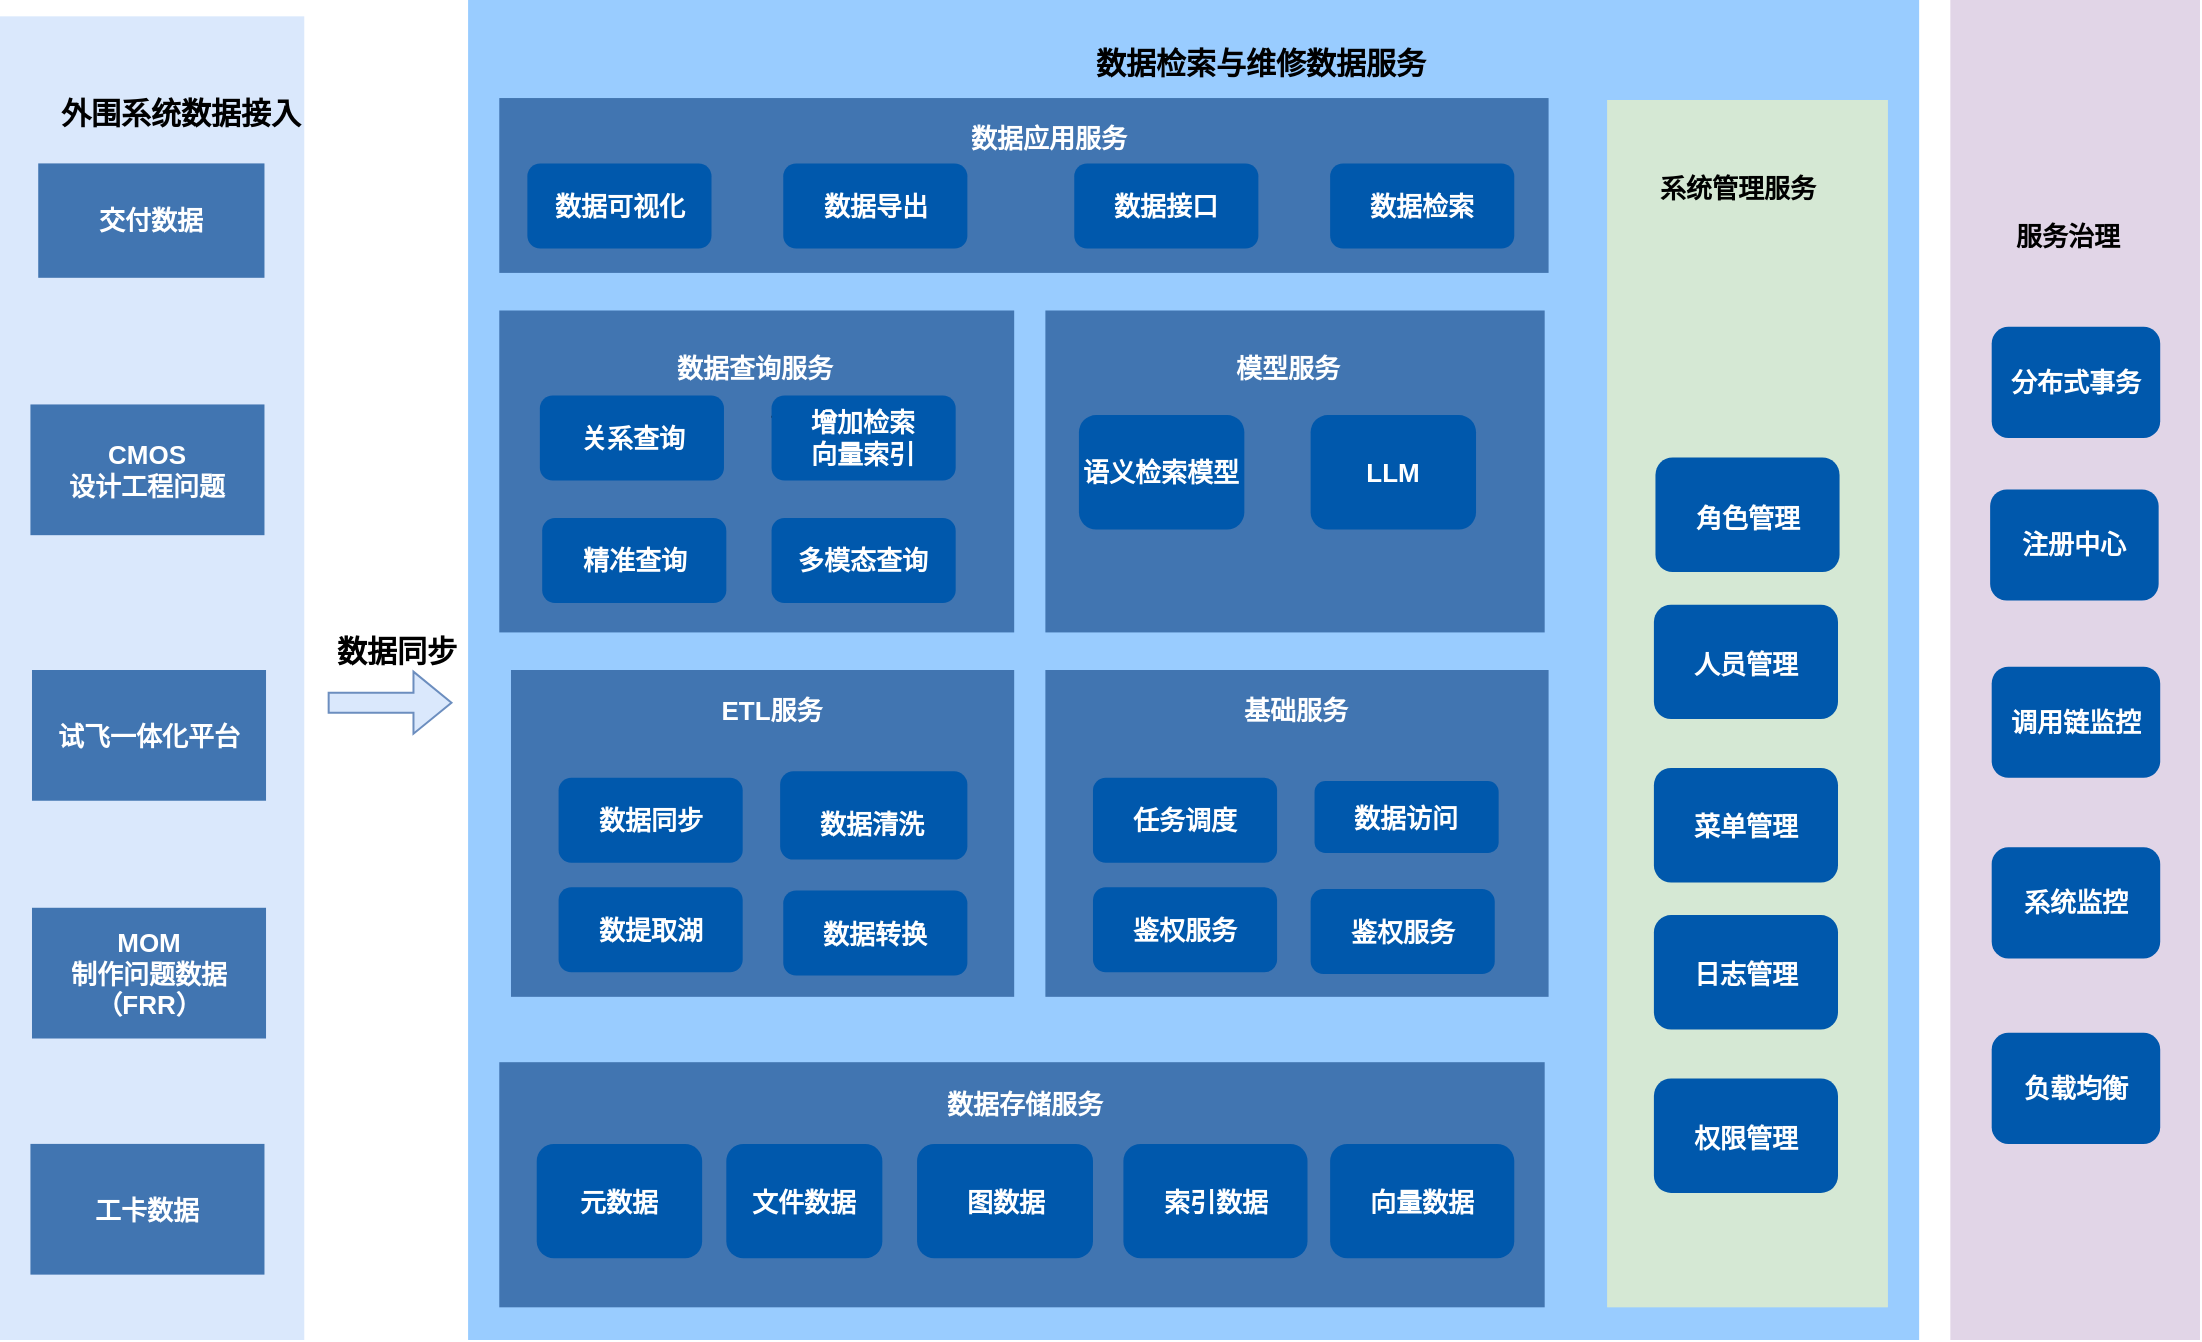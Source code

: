 <mxfile version="25.0.3">
  <diagram name="第 1 页" id="c73X7Lbp8dAQFBpgS6AY">
    <mxGraphModel dx="1517" dy="817" grid="1" gridSize="10" guides="1" tooltips="1" connect="1" arrows="1" fold="1" page="1" pageScale="1" pageWidth="827" pageHeight="1169" math="0" shadow="0">
      <root>
        <mxCell id="0" />
        <mxCell id="1" parent="0" />
        <mxCell id="gah0NT_OzrAsNBO6tPTt-1" value="" style="rounded=0;whiteSpace=wrap;html=1;fillColor=#99CCFF;strokeColor=none;" parent="1" vertex="1">
          <mxGeometry x="544.043" y="220" width="725.532" height="670" as="geometry" />
        </mxCell>
        <mxCell id="gah0NT_OzrAsNBO6tPTt-15" value="" style="rounded=0;whiteSpace=wrap;html=1;fillColor=#4175B1;fontStyle=1;fontSize=13;strokeColor=none;" parent="1" vertex="1">
          <mxGeometry x="559.645" y="751.098" width="522.695" height="122.561" as="geometry" />
        </mxCell>
        <mxCell id="gah0NT_OzrAsNBO6tPTt-12" value="" style="rounded=0;whiteSpace=wrap;html=1;fillColor=#dae8fc;strokeColor=none;" parent="1" vertex="1">
          <mxGeometry x="310" y="228.171" width="152.128" height="661.829" as="geometry" />
        </mxCell>
        <mxCell id="gah0NT_OzrAsNBO6tPTt-2" value="数据检索与维修数据服务" style="text;html=1;align=center;verticalAlign=middle;resizable=0;points=[];autosize=1;strokeColor=none;fillColor=none;fontStyle=1;fontFamily=Garamond;fontSize=15;strokeWidth=1;" parent="1" vertex="1">
          <mxGeometry x="845.372" y="236.341" width="190" height="30" as="geometry" />
        </mxCell>
        <mxCell id="gah0NT_OzrAsNBO6tPTt-3" value="&lt;span style=&quot;color: rgb(255, 255, 255);&quot;&gt;交付数据&lt;/span&gt;" style="rounded=0;whiteSpace=wrap;html=1;fillColor=#4175B1;fontStyle=1;fontSize=13;strokeColor=none;" parent="1" vertex="1">
          <mxGeometry x="329.113" y="301.707" width="113.121" height="57.195" as="geometry" />
        </mxCell>
        <mxCell id="gah0NT_OzrAsNBO6tPTt-4" value="外围系统数据接入" style="text;html=1;align=center;verticalAlign=middle;resizable=0;points=[];autosize=1;strokeColor=none;fillColor=none;fontStyle=1;fontFamily=Garamond;fontSize=15;strokeWidth=1;" parent="1" vertex="1">
          <mxGeometry x="329.894" y="260.854" width="140" height="30" as="geometry" />
        </mxCell>
        <mxCell id="gah0NT_OzrAsNBO6tPTt-6" value="&lt;span style=&quot;color: rgb(255, 255, 255);&quot;&gt;CMOS&lt;/span&gt;&lt;div style=&quot;color: rgb(255, 255, 255);&quot;&gt;设计工程问题&lt;/div&gt;" style="rounded=0;whiteSpace=wrap;html=1;fillColor=#4175B1;fontStyle=1;fontSize=13;strokeColor=none;" parent="1" vertex="1">
          <mxGeometry x="325.213" y="422.226" width="117.021" height="65.366" as="geometry" />
        </mxCell>
        <mxCell id="gah0NT_OzrAsNBO6tPTt-8" value="&lt;span style=&quot;color: rgb(255, 255, 255);&quot;&gt;试飞一体化平台&lt;/span&gt;" style="rounded=0;whiteSpace=wrap;html=1;fillColor=#4175B1;fontStyle=1;fontSize=13;strokeColor=none;" parent="1" vertex="1">
          <mxGeometry x="325.993" y="555" width="117.021" height="65.366" as="geometry" />
        </mxCell>
        <mxCell id="gah0NT_OzrAsNBO6tPTt-10" value="&lt;span style=&quot;color: rgb(255, 255, 255);&quot;&gt;MOM&lt;/span&gt;&lt;div style=&quot;color: rgb(255, 255, 255);&quot;&gt;制作问题数据（FRR）&lt;/div&gt;" style="rounded=0;whiteSpace=wrap;html=1;fillColor=#4175B1;fontStyle=1;fontSize=13;strokeColor=none;" parent="1" vertex="1">
          <mxGeometry x="325.993" y="673.884" width="117.021" height="65.366" as="geometry" />
        </mxCell>
        <mxCell id="gah0NT_OzrAsNBO6tPTt-13" value="" style="shape=flexArrow;endArrow=classic;html=1;rounded=0;fillColor=#dae8fc;strokeColor=#6c8ebf;" parent="1" edge="1">
          <mxGeometry width="50" height="50" relative="1" as="geometry">
            <mxPoint x="473.83" y="571.341" as="sourcePoint" />
            <mxPoint x="536.241" y="571.341" as="targetPoint" />
          </mxGeometry>
        </mxCell>
        <mxCell id="gah0NT_OzrAsNBO6tPTt-14" value="数据同步" style="text;html=1;align=center;verticalAlign=middle;resizable=0;points=[];autosize=1;strokeColor=none;fillColor=none;fontStyle=1;fontFamily=Garamond;fontSize=15;strokeWidth=1;" parent="1" vertex="1">
          <mxGeometry x="467.83" y="530.488" width="80" height="30" as="geometry" />
        </mxCell>
        <mxCell id="gah0NT_OzrAsNBO6tPTt-16" value="数据存储服务" style="text;html=1;align=center;verticalAlign=middle;whiteSpace=wrap;rounded=0;fontStyle=1;fontSize=13;strokeColor=none;fontColor=#FFFFFF;" parent="1" vertex="1">
          <mxGeometry x="775.16" y="759.27" width="94.84" height="24.51" as="geometry" />
        </mxCell>
        <mxCell id="gah0NT_OzrAsNBO6tPTt-17" value="元数据" style="rounded=1;whiteSpace=wrap;html=1;fontStyle=1;fontSize=13;strokeColor=none;fillColor=#0058AC;fontColor=#FFFFFF;" parent="1" vertex="1">
          <mxGeometry x="578.369" y="791.951" width="82.695" height="57.195" as="geometry" />
        </mxCell>
        <mxCell id="gah0NT_OzrAsNBO6tPTt-19" value="文件数据" style="rounded=1;whiteSpace=wrap;html=1;fontStyle=1;fontSize=13;strokeColor=none;fillColor=#0058AC;fontColor=#FFFFFF;" parent="1" vertex="1">
          <mxGeometry x="673.156" y="791.951" width="78.014" height="57.195" as="geometry" />
        </mxCell>
        <mxCell id="gah0NT_OzrAsNBO6tPTt-20" value="图数据" style="rounded=1;whiteSpace=wrap;html=1;fontStyle=1;fontSize=13;strokeColor=none;fillColor=#0058AC;fontColor=#FFFFFF;" parent="1" vertex="1">
          <mxGeometry x="768.528" y="791.951" width="87.961" height="57.195" as="geometry" />
        </mxCell>
        <mxCell id="gah0NT_OzrAsNBO6tPTt-21" value="索引数据" style="rounded=1;whiteSpace=wrap;html=1;fontStyle=1;fontSize=13;strokeColor=none;fillColor=#0058AC;fontColor=#FFFFFF;" parent="1" vertex="1">
          <mxGeometry x="871.702" y="791.951" width="92.057" height="57.195" as="geometry" />
        </mxCell>
        <mxCell id="gah0NT_OzrAsNBO6tPTt-25" value="" style="rounded=0;whiteSpace=wrap;html=1;fillColor=#d5e8d4;fontStyle=1;fontSize=13;strokeColor=none;" parent="1" vertex="1">
          <mxGeometry x="1113.55" y="270" width="140.43" height="603.66" as="geometry" />
        </mxCell>
        <mxCell id="gah0NT_OzrAsNBO6tPTt-26" value="系统管理服务" style="text;html=1;align=center;verticalAlign=middle;whiteSpace=wrap;rounded=0;fontStyle=1;fontSize=13;strokeColor=none;fontColor=#000000;" parent="1" vertex="1">
          <mxGeometry x="1137.73" y="301.71" width="82.27" height="24.51" as="geometry" />
        </mxCell>
        <mxCell id="gah0NT_OzrAsNBO6tPTt-30" value="" style="group" parent="1" vertex="1" connectable="0">
          <mxGeometry x="1137.73" y="448.78" width="92.057" height="57.195" as="geometry" />
        </mxCell>
        <mxCell id="gah0NT_OzrAsNBO6tPTt-28" value="" style="rounded=1;whiteSpace=wrap;html=1;fontStyle=1;fontSize=13;strokeColor=none;fillColor=#0058AC;fontColor=#FFFFFF;" parent="gah0NT_OzrAsNBO6tPTt-30" vertex="1">
          <mxGeometry width="92.057" height="57.195" as="geometry" />
        </mxCell>
        <mxCell id="gah0NT_OzrAsNBO6tPTt-29" value="角色管理" style="text;html=1;align=center;verticalAlign=middle;whiteSpace=wrap;rounded=0;fontStyle=1;fontSize=13;strokeColor=none;fontColor=#FFFFFF;" parent="gah0NT_OzrAsNBO6tPTt-30" vertex="1">
          <mxGeometry x="10.922" y="17.976" width="70.213" height="24.512" as="geometry" />
        </mxCell>
        <mxCell id="gah0NT_OzrAsNBO6tPTt-31" value="" style="group" parent="1" vertex="1" connectable="0">
          <mxGeometry x="1136.95" y="522.317" width="92.057" height="57.195" as="geometry" />
        </mxCell>
        <mxCell id="gah0NT_OzrAsNBO6tPTt-32" value="" style="rounded=1;whiteSpace=wrap;html=1;fontStyle=1;fontSize=13;strokeColor=none;fillColor=#0058AC;fontColor=#FFFFFF;" parent="gah0NT_OzrAsNBO6tPTt-31" vertex="1">
          <mxGeometry width="92.057" height="57.195" as="geometry" />
        </mxCell>
        <mxCell id="gah0NT_OzrAsNBO6tPTt-33" value="人员管理" style="text;html=1;align=center;verticalAlign=middle;whiteSpace=wrap;rounded=0;fontStyle=1;fontSize=13;strokeColor=none;fontColor=#FFFFFF;" parent="gah0NT_OzrAsNBO6tPTt-31" vertex="1">
          <mxGeometry x="10.922" y="17.976" width="70.213" height="22.878" as="geometry" />
        </mxCell>
        <mxCell id="gah0NT_OzrAsNBO6tPTt-35" value="" style="group" parent="1" vertex="1" connectable="0">
          <mxGeometry x="1136.95" y="595.854" width="92.057" height="57.195" as="geometry" />
        </mxCell>
        <mxCell id="gah0NT_OzrAsNBO6tPTt-36" value="" style="rounded=1;whiteSpace=wrap;html=1;fontStyle=1;fontSize=13;strokeColor=none;fillColor=#0058AC;fontColor=#FFFFFF;" parent="gah0NT_OzrAsNBO6tPTt-35" vertex="1">
          <mxGeometry y="8.171" width="92.057" height="57.195" as="geometry" />
        </mxCell>
        <mxCell id="gah0NT_OzrAsNBO6tPTt-37" value="菜单管理" style="text;html=1;align=center;verticalAlign=middle;whiteSpace=wrap;rounded=0;fontStyle=1;fontSize=13;strokeColor=none;fontColor=#FFFFFF;" parent="gah0NT_OzrAsNBO6tPTt-35" vertex="1">
          <mxGeometry x="10.922" y="26.146" width="70.213" height="22.878" as="geometry" />
        </mxCell>
        <mxCell id="gah0NT_OzrAsNBO6tPTt-38" value="" style="group" parent="1" vertex="1" connectable="0">
          <mxGeometry x="1136.95" y="669.39" width="92.057" height="57.195" as="geometry" />
        </mxCell>
        <mxCell id="gah0NT_OzrAsNBO6tPTt-39" value="&lt;span style=&quot;color: rgba(0, 0, 0, 0); font-family: monospace; font-size: 0px; font-weight: 400; text-align: start; text-wrap-mode: nowrap;&quot;&gt;%3CmxGraphModel%3E%3Croot%3E%3CmxCell%20id%3D%220%22%2F%3E%3CmxCell%20id%3D%221%22%20parent%3D%220%22%2F%3E%3CmxCell%20id%3D%222%22%20value%3D%22%22%20style%3D%22group%22%20vertex%3D%221%22%20connectable%3D%220%22%20parent%3D%221%22%3E%3CmxGeometry%20x%3D%221060%22%20y%3D%22470%22%20width%3D%22118%22%20height%3D%2270%22%20as%3D%22geometry%22%2F%3E%3C%2FmxCell%3E%3CmxCell%20id%3D%223%22%20value%3D%22%22%20style%3D%22rounded%3D1%3BwhiteSpace%3Dwrap%3Bhtml%3D1%3BfontStyle%3D1%3BfontSize%3D13%3BstrokeColor%3Dnone%3BfillColor%3D%230058AC%3BfontColor%3D%23FFFFFF%3B%22%20vertex%3D%221%22%20parent%3D%222%22%3E%3CmxGeometry%20width%3D%22118%22%20height%3D%2270%22%20as%3D%22geometry%22%2F%3E%3C%2FmxCell%3E%3CmxCell%20id%3D%224%22%20value%3D%22%E8%8F%9C%E5%8D%95%E7%AE%A1%E7%90%86%22%20style%3D%22text%3Bhtml%3D1%3Balign%3Dcenter%3BverticalAlign%3Dmiddle%3BwhiteSpace%3Dwrap%3Brounded%3D0%3BfontStyle%3D1%3BfontSize%3D13%3BstrokeColor%3Dnone%3BfontColor%3D%23FFFFFF%3B%22%20vertex%3D%221%22%20parent%3D%222%22%3E%3CmxGeometry%20x%3D%2214%22%20y%3D%2222%22%20width%3D%2290%22%20height%3D%2228%22%20as%3D%22geometry%22%2F%3E%3C%2FmxCell%3E%3C%2Froot%3E%3C%2FmxGraphModel%3E&lt;/span&gt;" style="rounded=1;whiteSpace=wrap;html=1;fontStyle=1;fontSize=13;strokeColor=none;fillColor=#0058AC;fontColor=#FFFFFF;" parent="gah0NT_OzrAsNBO6tPTt-38" vertex="1">
          <mxGeometry y="8.171" width="92.057" height="57.195" as="geometry" />
        </mxCell>
        <mxCell id="gah0NT_OzrAsNBO6tPTt-40" value="日志管理" style="text;html=1;align=center;verticalAlign=middle;whiteSpace=wrap;rounded=0;fontStyle=1;fontSize=13;strokeColor=none;fontColor=#FFFFFF;" parent="gah0NT_OzrAsNBO6tPTt-38" vertex="1">
          <mxGeometry x="10.922" y="26.146" width="70.213" height="22.878" as="geometry" />
        </mxCell>
        <mxCell id="gah0NT_OzrAsNBO6tPTt-41" value="" style="group" parent="1" vertex="1" connectable="0">
          <mxGeometry x="1136.95" y="759.268" width="92.057" height="57.195" as="geometry" />
        </mxCell>
        <mxCell id="gah0NT_OzrAsNBO6tPTt-42" value="&lt;span style=&quot;color: rgba(0, 0, 0, 0); font-family: monospace; font-size: 0px; font-weight: 400; text-align: start; text-wrap-mode: nowrap;&quot;&gt;%3CmxGraphModel%3E%3Croot%3E%3CmxCell%20id%3D%220%22%2F%3E%3CmxCell%20id%3D%221%22%20parent%3D%220%22%2F%3E%3CmxCell%20id%3D%222%22%20value%3D%22%22%20style%3D%22group%22%20vertex%3D%221%22%20connectable%3D%220%22%20parent%3D%221%22%3E%3CmxGeometry%20x%3D%221060%22%20y%3D%22470%22%20width%3D%22118%22%20height%3D%2270%22%20as%3D%22geometry%22%2F%3E%3C%2FmxCell%3E%3CmxCell%20id%3D%223%22%20value%3D%22%22%20style%3D%22rounded%3D1%3BwhiteSpace%3Dwrap%3Bhtml%3D1%3BfontStyle%3D1%3BfontSize%3D13%3BstrokeColor%3Dnone%3BfillColor%3D%230058AC%3BfontColor%3D%23FFFFFF%3B%22%20vertex%3D%221%22%20parent%3D%222%22%3E%3CmxGeometry%20width%3D%22118%22%20height%3D%2270%22%20as%3D%22geometry%22%2F%3E%3C%2FmxCell%3E%3CmxCell%20id%3D%224%22%20value%3D%22%E8%8F%9C%E5%8D%95%E7%AE%A1%E7%90%86%22%20style%3D%22text%3Bhtml%3D1%3Balign%3Dcenter%3BverticalAlign%3Dmiddle%3BwhiteSpace%3Dwrap%3Brounded%3D0%3BfontStyle%3D1%3BfontSize%3D13%3BstrokeColor%3Dnone%3BfontColor%3D%23FFFFFF%3B%22%20vertex%3D%221%22%20parent%3D%222%22%3E%3CmxGeometry%20x%3D%2214%22%20y%3D%2222%22%20width%3D%2290%22%20height%3D%2228%22%20as%3D%22geometry%22%2F%3E%3C%2FmxCell%3E%3C%2Froot%3E%3C%2FmxGraphModel%3E&lt;/span&gt;" style="rounded=1;whiteSpace=wrap;html=1;fontStyle=1;fontSize=13;strokeColor=none;fillColor=#0058AC;fontColor=#FFFFFF;" parent="gah0NT_OzrAsNBO6tPTt-41" vertex="1">
          <mxGeometry width="92.057" height="57.195" as="geometry" />
        </mxCell>
        <mxCell id="gah0NT_OzrAsNBO6tPTt-43" value="权限管理" style="text;html=1;align=center;verticalAlign=middle;whiteSpace=wrap;rounded=0;fontStyle=1;fontSize=13;strokeColor=none;fontColor=#FFFFFF;" parent="gah0NT_OzrAsNBO6tPTt-41" vertex="1">
          <mxGeometry x="10.922" y="17.976" width="70.213" height="22.878" as="geometry" />
        </mxCell>
        <mxCell id="gah0NT_OzrAsNBO6tPTt-44" value="" style="rounded=0;whiteSpace=wrap;html=1;fillColor=#4175B1;fontStyle=1;fontSize=13;strokeColor=none;" parent="1" vertex="1">
          <mxGeometry x="565.496" y="555" width="251.596" height="163.415" as="geometry" />
        </mxCell>
        <mxCell id="gah0NT_OzrAsNBO6tPTt-45" value="ETL服务" style="text;html=1;align=center;verticalAlign=middle;whiteSpace=wrap;rounded=0;fontStyle=1;fontSize=13;strokeColor=none;fontColor=#FFFFFF;" parent="1" vertex="1">
          <mxGeometry x="661.064" y="562.354" width="70.213" height="24.512" as="geometry" />
        </mxCell>
        <mxCell id="gah0NT_OzrAsNBO6tPTt-60" value="" style="rounded=1;whiteSpace=wrap;html=1;fontStyle=1;fontSize=13;strokeColor=none;fillColor=#0058AC;fontColor=#FFFFFF;" parent="1" vertex="1">
          <mxGeometry x="589.291" y="663.671" width="92.057" height="42.488" as="geometry" />
        </mxCell>
        <mxCell id="gah0NT_OzrAsNBO6tPTt-61" value="数提取湖" style="text;html=1;align=center;verticalAlign=middle;whiteSpace=wrap;rounded=0;fontStyle=1;fontSize=13;strokeColor=none;fontColor=#FFFFFF;" parent="1" vertex="1">
          <mxGeometry x="600.993" y="672.25" width="68.652" height="25.329" as="geometry" />
        </mxCell>
        <mxCell id="gah0NT_OzrAsNBO6tPTt-63" value="" style="rounded=0;whiteSpace=wrap;html=1;fillColor=#4175B1;fontStyle=1;fontSize=13;strokeColor=none;" parent="1" vertex="1">
          <mxGeometry x="832.695" y="555" width="251.596" height="163.415" as="geometry" />
        </mxCell>
        <mxCell id="gah0NT_OzrAsNBO6tPTt-64" value="基础服务" style="text;html=1;align=center;verticalAlign=middle;whiteSpace=wrap;rounded=0;fontStyle=1;fontSize=13;strokeColor=none;fontColor=#FFFFFF;" parent="1" vertex="1">
          <mxGeometry x="923.387" y="562.354" width="70.213" height="24.512" as="geometry" />
        </mxCell>
        <mxCell id="gah0NT_OzrAsNBO6tPTt-70" value="" style="rounded=1;whiteSpace=wrap;html=1;fontStyle=1;fontSize=13;strokeColor=none;fillColor=#0058AC;fontColor=#FFFFFF;" parent="1" vertex="1">
          <mxGeometry x="856.489" y="663.671" width="92.057" height="42.488" as="geometry" />
        </mxCell>
        <mxCell id="gah0NT_OzrAsNBO6tPTt-71" value="鉴权服务" style="text;html=1;align=center;verticalAlign=middle;whiteSpace=wrap;rounded=0;fontStyle=1;fontSize=13;strokeColor=none;fontColor=#FFFFFF;" parent="1" vertex="1">
          <mxGeometry x="868.191" y="672.25" width="68.652" height="25.329" as="geometry" />
        </mxCell>
        <mxCell id="gah0NT_OzrAsNBO6tPTt-73" value="" style="rounded=1;whiteSpace=wrap;html=1;fontStyle=1;fontSize=13;strokeColor=none;fillColor=#0058AC;fontColor=#FFFFFF;" parent="1" vertex="1">
          <mxGeometry x="965.319" y="664.488" width="92.057" height="42.488" as="geometry" />
        </mxCell>
        <mxCell id="gah0NT_OzrAsNBO6tPTt-74" value="鉴权服务" style="text;html=1;align=center;verticalAlign=middle;whiteSpace=wrap;rounded=0;fontStyle=1;fontSize=13;strokeColor=none;fontColor=#FFFFFF;" parent="1" vertex="1">
          <mxGeometry x="977.021" y="673.067" width="68.652" height="25.329" as="geometry" />
        </mxCell>
        <mxCell id="gah0NT_OzrAsNBO6tPTt-75" value="" style="rounded=0;whiteSpace=wrap;html=1;fillColor=#4175B1;fontStyle=1;fontSize=13;strokeColor=none;" parent="1" vertex="1">
          <mxGeometry x="559.645" y="375.244" width="257.447" height="160.963" as="geometry" />
        </mxCell>
        <mxCell id="gah0NT_OzrAsNBO6tPTt-76" value="数据查询服务" style="text;html=1;align=center;verticalAlign=middle;whiteSpace=wrap;rounded=0;fontStyle=1;fontSize=13;strokeColor=none;fontColor=#FFFFFF;" parent="1" vertex="1">
          <mxGeometry x="645.46" y="391.59" width="84.54" height="24.51" as="geometry" />
        </mxCell>
        <mxCell id="gah0NT_OzrAsNBO6tPTt-80" value="" style="rounded=1;whiteSpace=wrap;html=1;fontStyle=1;fontSize=13;strokeColor=none;fillColor=#0058AC;fontColor=#FFFFFF;" parent="1" vertex="1">
          <mxGeometry x="579.929" y="417.732" width="92.057" height="42.488" as="geometry" />
        </mxCell>
        <mxCell id="gah0NT_OzrAsNBO6tPTt-81" value="关系查询" style="text;html=1;align=center;verticalAlign=middle;whiteSpace=wrap;rounded=0;fontStyle=1;fontSize=13;strokeColor=none;fontColor=#FFFFFF;" parent="1" vertex="1">
          <mxGeometry x="593.582" y="427.537" width="64.752" height="22.878" as="geometry" />
        </mxCell>
        <mxCell id="gah0NT_OzrAsNBO6tPTt-82" value="" style="rounded=1;whiteSpace=wrap;html=1;fontStyle=1;fontSize=13;strokeColor=none;fillColor=#0058AC;fontColor=#FFFFFF;" parent="1" vertex="1">
          <mxGeometry x="701.631" y="665.305" width="92.057" height="42.488" as="geometry" />
        </mxCell>
        <mxCell id="gah0NT_OzrAsNBO6tPTt-83" value="数据转换" style="text;html=1;align=center;verticalAlign=middle;whiteSpace=wrap;rounded=0;fontStyle=1;fontSize=13;strokeColor=none;fontColor=#FFFFFF;" parent="1" vertex="1">
          <mxGeometry x="713.333" y="673.884" width="68.652" height="25.329" as="geometry" />
        </mxCell>
        <mxCell id="gah0NT_OzrAsNBO6tPTt-102" style="edgeStyle=orthogonalEdgeStyle;rounded=0;orthogonalLoop=1;jettySize=auto;html=1;exitX=0;exitY=0.25;exitDx=0;exitDy=0;entryX=0;entryY=0.25;entryDx=0;entryDy=0;" parent="1" source="gah0NT_OzrAsNBO6tPTt-84" target="gah0NT_OzrAsNBO6tPTt-85" edge="1">
          <mxGeometry relative="1" as="geometry" />
        </mxCell>
        <mxCell id="gah0NT_OzrAsNBO6tPTt-84" value="" style="rounded=1;whiteSpace=wrap;html=1;fontStyle=1;fontSize=13;strokeColor=none;fillColor=#0058AC;fontColor=#FFFFFF;" parent="1" vertex="1">
          <mxGeometry x="695.78" y="417.732" width="92.057" height="42.488" as="geometry" />
        </mxCell>
        <mxCell id="gah0NT_OzrAsNBO6tPTt-85" value="增加检索&lt;div&gt;向量索引&lt;/div&gt;" style="text;html=1;align=center;verticalAlign=middle;whiteSpace=wrap;rounded=0;fontStyle=1;fontSize=13;strokeColor=none;fontColor=#FFFFFF;" parent="1" vertex="1">
          <mxGeometry x="706.312" y="426.72" width="70.993" height="24.512" as="geometry" />
        </mxCell>
        <mxCell id="gah0NT_OzrAsNBO6tPTt-86" value="" style="rounded=1;whiteSpace=wrap;html=1;fontStyle=1;fontSize=13;strokeColor=none;fillColor=#0058AC;fontColor=#FFFFFF;" parent="1" vertex="1">
          <mxGeometry x="581.099" y="479.012" width="92.057" height="42.488" as="geometry" />
        </mxCell>
        <mxCell id="gah0NT_OzrAsNBO6tPTt-87" value="精准查询" style="text;html=1;align=center;verticalAlign=middle;whiteSpace=wrap;rounded=0;fontStyle=1;fontSize=13;strokeColor=none;fontColor=#FFFFFF;" parent="1" vertex="1">
          <mxGeometry x="590.851" y="487.591" width="72.553" height="25.329" as="geometry" />
        </mxCell>
        <mxCell id="gah0NT_OzrAsNBO6tPTt-88" value="" style="rounded=1;whiteSpace=wrap;html=1;fontStyle=1;fontSize=13;strokeColor=none;fillColor=#0058AC;fontColor=#FFFFFF;" parent="1" vertex="1">
          <mxGeometry x="695.78" y="479.012" width="92.057" height="42.488" as="geometry" />
        </mxCell>
        <mxCell id="gah0NT_OzrAsNBO6tPTt-89" value="多模态查询" style="text;html=1;align=center;verticalAlign=middle;whiteSpace=wrap;rounded=0;fontStyle=1;fontSize=13;strokeColor=none;fontColor=#FFFFFF;" parent="1" vertex="1">
          <mxGeometry x="707.482" y="487.591" width="68.652" height="25.329" as="geometry" />
        </mxCell>
        <mxCell id="gah0NT_OzrAsNBO6tPTt-100" value="&lt;span style=&quot;color: rgb(255, 255, 255);&quot;&gt;工卡数据&lt;/span&gt;" style="rounded=0;whiteSpace=wrap;html=1;fillColor=#4175B1;fontStyle=1;fontSize=13;strokeColor=none;" parent="1" vertex="1">
          <mxGeometry x="325.213" y="791.951" width="117.021" height="65.366" as="geometry" />
        </mxCell>
        <mxCell id="gah0NT_OzrAsNBO6tPTt-103" value="" style="rounded=0;whiteSpace=wrap;html=1;fillColor=#4175B1;fontStyle=1;fontSize=13;strokeColor=none;" parent="1" vertex="1">
          <mxGeometry x="559.645" y="269.024" width="524.645" height="87.427" as="geometry" />
        </mxCell>
        <mxCell id="gah0NT_OzrAsNBO6tPTt-104" value="数据应用服务" style="text;html=1;align=center;verticalAlign=middle;whiteSpace=wrap;rounded=0;fontStyle=1;fontSize=13;strokeColor=none;fontColor=#FFFFFF;" parent="1" vertex="1">
          <mxGeometry x="779.26" y="277.2" width="110.74" height="24.51" as="geometry" />
        </mxCell>
        <mxCell id="gah0NT_OzrAsNBO6tPTt-50" value="" style="rounded=1;whiteSpace=wrap;html=1;fontStyle=1;fontSize=13;strokeColor=none;fillColor=#0058AC;fontColor=#FFFFFF;" parent="1" vertex="1">
          <mxGeometry x="589.291" y="608.927" width="92.057" height="42.488" as="geometry" />
        </mxCell>
        <mxCell id="gah0NT_OzrAsNBO6tPTt-51" value="数据同步" style="text;html=1;align=center;verticalAlign=middle;whiteSpace=wrap;rounded=0;fontStyle=1;fontSize=13;strokeColor=none;fontColor=#FFFFFF;" parent="1" vertex="1">
          <mxGeometry x="598.652" y="617.506" width="73.333" height="25.329" as="geometry" />
        </mxCell>
        <mxCell id="gah0NT_OzrAsNBO6tPTt-57" value="" style="group" parent="1" vertex="1" connectable="0">
          <mxGeometry x="715.674" y="613.829" width="92.057" height="35.951" as="geometry" />
        </mxCell>
        <mxCell id="gah0NT_OzrAsNBO6tPTt-55" value="" style="rounded=1;whiteSpace=wrap;html=1;fontStyle=1;fontSize=13;strokeColor=none;fillColor=#0058AC;fontColor=#FFFFFF;" parent="gah0NT_OzrAsNBO6tPTt-57" vertex="1">
          <mxGeometry x="-15.603" y="-8.171" width="93.617" height="44.122" as="geometry" />
        </mxCell>
        <mxCell id="gah0NT_OzrAsNBO6tPTt-56" value="数据清洗" style="text;html=1;align=center;verticalAlign=middle;whiteSpace=wrap;rounded=0;fontStyle=1;fontSize=13;strokeColor=none;fontColor=#FFFFFF;" parent="gah0NT_OzrAsNBO6tPTt-57" vertex="1">
          <mxGeometry x="-7.801" y="8.171" width="76.454" height="19.61" as="geometry" />
        </mxCell>
        <mxCell id="gah0NT_OzrAsNBO6tPTt-65" value="" style="rounded=1;whiteSpace=wrap;html=1;fontStyle=1;fontSize=13;strokeColor=none;fillColor=#0058AC;fontColor=#FFFFFF;" parent="1" vertex="1">
          <mxGeometry x="856.489" y="608.927" width="92.057" height="42.488" as="geometry" />
        </mxCell>
        <mxCell id="gah0NT_OzrAsNBO6tPTt-66" value="任务调度" style="text;html=1;align=center;verticalAlign=middle;whiteSpace=wrap;rounded=0;fontStyle=1;fontSize=13;strokeColor=none;fontColor=#FFFFFF;" parent="1" vertex="1">
          <mxGeometry x="865.851" y="617.506" width="73.333" height="25.329" as="geometry" />
        </mxCell>
        <mxCell id="gah0NT_OzrAsNBO6tPTt-68" value="" style="rounded=1;whiteSpace=wrap;html=1;fontStyle=1;fontSize=13;strokeColor=none;fillColor=#0058AC;fontColor=#FFFFFF;" parent="1" vertex="1">
          <mxGeometry x="967.27" y="610.561" width="92.057" height="35.951" as="geometry" />
        </mxCell>
        <mxCell id="gah0NT_OzrAsNBO6tPTt-69" value="数据访问" style="text;html=1;align=center;verticalAlign=middle;whiteSpace=wrap;rounded=0;fontStyle=1;fontSize=13;strokeColor=none;fontColor=#FFFFFF;" parent="1" vertex="1">
          <mxGeometry x="975.071" y="618.732" width="76.454" height="19.61" as="geometry" />
        </mxCell>
        <mxCell id="gah0NT_OzrAsNBO6tPTt-105" value="数据可视化" style="rounded=1;whiteSpace=wrap;html=1;fontStyle=1;fontSize=13;strokeColor=none;fillColor=#0058AC;fontColor=#FFFFFF;" parent="1" vertex="1">
          <mxGeometry x="573.688" y="301.707" width="92.057" height="42.488" as="geometry" />
        </mxCell>
        <mxCell id="gah0NT_OzrAsNBO6tPTt-107" value="数据导出" style="rounded=1;whiteSpace=wrap;html=1;fontStyle=1;fontSize=13;strokeColor=none;fillColor=#0058AC;fontColor=#FFFFFF;" parent="1" vertex="1">
          <mxGeometry x="701.631" y="301.707" width="92.057" height="42.488" as="geometry" />
        </mxCell>
        <mxCell id="gah0NT_OzrAsNBO6tPTt-109" value="数据接口" style="rounded=1;whiteSpace=wrap;html=1;fontStyle=1;fontSize=13;strokeColor=none;fillColor=#0058AC;fontColor=#FFFFFF;" parent="1" vertex="1">
          <mxGeometry x="847.128" y="301.707" width="92.057" height="42.488" as="geometry" />
        </mxCell>
        <mxCell id="gah0NT_OzrAsNBO6tPTt-111" value="" style="rounded=0;whiteSpace=wrap;html=1;fillColor=#e1d5e7;fontStyle=1;fontSize=13;strokeColor=none;" parent="1" vertex="1">
          <mxGeometry x="1285.177" y="220" width="124.823" height="670" as="geometry" />
        </mxCell>
        <mxCell id="gah0NT_OzrAsNBO6tPTt-112" value="服务治理" style="text;html=1;align=center;verticalAlign=middle;whiteSpace=wrap;rounded=0;fontStyle=1;fontSize=13;strokeColor=none;fontColor=#000000;" parent="1" vertex="1">
          <mxGeometry x="1308.582" y="326.22" width="70.213" height="24.512" as="geometry" />
        </mxCell>
        <mxCell id="gah0NT_OzrAsNBO6tPTt-116" value="" style="group" parent="1" vertex="1" connectable="0">
          <mxGeometry x="1294.539" y="383.415" width="84.255" height="55.561" as="geometry" />
        </mxCell>
        <mxCell id="gah0NT_OzrAsNBO6tPTt-114" value="" style="rounded=1;whiteSpace=wrap;html=1;fontStyle=1;fontSize=13;strokeColor=none;fillColor=#0058AC;fontColor=#FFFFFF;" parent="gah0NT_OzrAsNBO6tPTt-116" vertex="1">
          <mxGeometry x="11.312" width="84.255" height="55.561" as="geometry" />
        </mxCell>
        <mxCell id="gah0NT_OzrAsNBO6tPTt-115" value="分布式事务" style="text;html=1;align=center;verticalAlign=middle;whiteSpace=wrap;rounded=0;fontStyle=1;fontSize=13;strokeColor=none;fontColor=#FFFFFF;" parent="gah0NT_OzrAsNBO6tPTt-116" vertex="1">
          <mxGeometry x="18.333" y="15.524" width="70.213" height="24.512" as="geometry" />
        </mxCell>
        <mxCell id="gah0NT_OzrAsNBO6tPTt-117" value="注册中心" style="rounded=1;whiteSpace=wrap;html=1;fontStyle=1;fontSize=13;strokeColor=none;fillColor=#0058AC;fontColor=#FFFFFF;" parent="1" vertex="1">
          <mxGeometry x="1305.071" y="464.713" width="84.255" height="55.561" as="geometry" />
        </mxCell>
        <mxCell id="gah0NT_OzrAsNBO6tPTt-118" value="调用链监控" style="rounded=1;whiteSpace=wrap;html=1;fontStyle=1;fontSize=13;strokeColor=none;fillColor=#0058AC;fontColor=#FFFFFF;" parent="1" vertex="1">
          <mxGeometry x="1305.851" y="553.366" width="84.255" height="55.561" as="geometry" />
        </mxCell>
        <mxCell id="gah0NT_OzrAsNBO6tPTt-119" value="系统监控" style="rounded=1;whiteSpace=wrap;html=1;fontStyle=1;fontSize=13;strokeColor=none;fillColor=#0058AC;fontColor=#FFFFFF;" parent="1" vertex="1">
          <mxGeometry x="1305.851" y="643.652" width="84.255" height="55.561" as="geometry" />
        </mxCell>
        <mxCell id="gah0NT_OzrAsNBO6tPTt-120" value="负载均衡" style="rounded=1;whiteSpace=wrap;html=1;fontStyle=1;fontSize=13;strokeColor=none;fillColor=#0058AC;fontColor=#FFFFFF;" parent="1" vertex="1">
          <mxGeometry x="1305.851" y="736.39" width="84.255" height="55.561" as="geometry" />
        </mxCell>
        <mxCell id="fzQhivooC-nuTEX-7UxS-4" value="向量数据" style="rounded=1;whiteSpace=wrap;html=1;fontStyle=1;fontSize=13;strokeColor=none;fillColor=#0058AC;fontColor=#FFFFFF;" parent="1" vertex="1">
          <mxGeometry x="975.071" y="791.951" width="92.057" height="57.195" as="geometry" />
        </mxCell>
        <mxCell id="fzQhivooC-nuTEX-7UxS-5" value="" style="rounded=0;whiteSpace=wrap;html=1;fillColor=#4175B1;fontStyle=1;fontSize=13;strokeColor=none;" parent="1" vertex="1">
          <mxGeometry x="832.695" y="375.244" width="249.645" height="160.963" as="geometry" />
        </mxCell>
        <mxCell id="fzQhivooC-nuTEX-7UxS-6" value="模型服务" style="text;html=1;align=center;verticalAlign=middle;whiteSpace=wrap;rounded=0;fontStyle=1;fontSize=13;strokeColor=none;fontColor=#FFFFFF;" parent="1" vertex="1">
          <mxGeometry x="918.511" y="391.585" width="70.213" height="24.512" as="geometry" />
        </mxCell>
        <mxCell id="fzQhivooC-nuTEX-7UxS-7" value="语义检索模型" style="rounded=1;whiteSpace=wrap;html=1;fontStyle=1;fontSize=13;strokeColor=none;fillColor=#0058AC;fontColor=#FFFFFF;" parent="1" vertex="1">
          <mxGeometry x="849.468" y="427.537" width="82.695" height="57.195" as="geometry" />
        </mxCell>
        <mxCell id="fzQhivooC-nuTEX-7UxS-8" value="LLM" style="rounded=1;whiteSpace=wrap;html=1;fontStyle=1;fontSize=13;strokeColor=none;fillColor=#0058AC;fontColor=#FFFFFF;" parent="1" vertex="1">
          <mxGeometry x="965.319" y="427.537" width="82.695" height="57.195" as="geometry" />
        </mxCell>
        <mxCell id="fzQhivooC-nuTEX-7UxS-9" value="数据检索" style="rounded=1;whiteSpace=wrap;html=1;fontStyle=1;fontSize=13;strokeColor=none;fillColor=#0058AC;fontColor=#FFFFFF;" parent="1" vertex="1">
          <mxGeometry x="975.071" y="301.707" width="92.057" height="42.488" as="geometry" />
        </mxCell>
      </root>
    </mxGraphModel>
  </diagram>
</mxfile>

